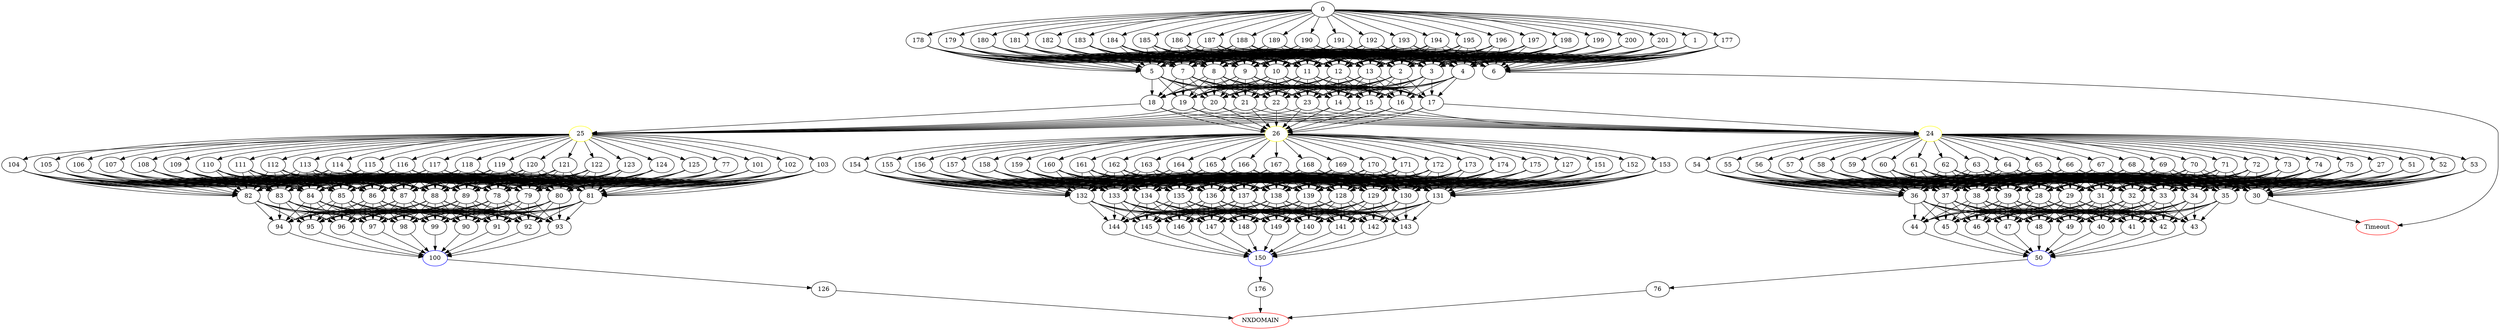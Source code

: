 digraph G {
	0 -> 1;
	0 -> 177;
	0 -> 178;
	0 -> 179;
	0 -> 180;
	0 -> 181;
	0 -> 182;
	0 -> 183;
	0 -> 184;
	0 -> 185;
	0 -> 186;
	0 -> 187;
	0 -> 188;
	0 -> 189;
	0 -> 190;
	0 -> 191;
	0 -> 192;
	0 -> 193;
	0 -> 194;
	0 -> 195;
	0 -> 196;
	0 -> 197;
	0 -> 198;
	0 -> 199;
	0 -> 200;
	0 -> 201;
	1 -> 2;
	1 -> 3;
	1 -> 4;
	1 -> 5;
	1 -> 6;
	1 -> 7;
	1 -> 8;
	1 -> 9;
	1 -> 10;
	1 -> 11;
	1 -> 12;
	1 -> 13;
	2 -> 14;
	2 -> 15;
	2 -> 16;
	2 -> 17;
	2 -> 18;
	2 -> 19;
	2 -> 20;
	2 -> 21;
	2 -> 22;
	2 -> 23;
	3 -> 14;
	3 -> 15;
	3 -> 16;
	3 -> 17;
	3 -> 18;
	3 -> 19;
	3 -> 20;
	3 -> 21;
	3 -> 22;
	3 -> 23;
	4 -> 14;
	4 -> 15;
	4 -> 16;
	4 -> 17;
	4 -> 18;
	4 -> 19;
	4 -> 20;
	4 -> 21;
	4 -> 22;
	4 -> 23;
	5 -> 14;
	5 -> 15;
	5 -> 16;
	5 -> 17;
	5 -> 18;
	5 -> 19;
	5 -> 20;
	5 -> 21;
	5 -> 22;
	5 -> 23;
	6 -> "Timeout";
Timeout [color=red];
	7 -> 14;
	7 -> 15;
	7 -> 16;
	7 -> 17;
	7 -> 18;
	7 -> 19;
	7 -> 20;
	7 -> 21;
	7 -> 22;
	7 -> 23;
	8 -> 14;
	8 -> 15;
	8 -> 16;
	8 -> 17;
	8 -> 18;
	8 -> 19;
	8 -> 20;
	8 -> 21;
	8 -> 22;
	8 -> 23;
	9 -> 14;
	9 -> 15;
	9 -> 16;
	9 -> 17;
	9 -> 18;
	9 -> 19;
	9 -> 20;
	9 -> 21;
	9 -> 22;
	9 -> 23;
	10 -> 14;
	10 -> 15;
	10 -> 16;
	10 -> 17;
	10 -> 18;
	10 -> 19;
	10 -> 20;
	10 -> 21;
	10 -> 22;
	10 -> 23;
	11 -> 14;
	11 -> 15;
	11 -> 16;
	11 -> 17;
	11 -> 18;
	11 -> 19;
	11 -> 20;
	11 -> 21;
	11 -> 22;
	11 -> 23;
	12 -> 14;
	12 -> 15;
	12 -> 16;
	12 -> 17;
	12 -> 18;
	12 -> 19;
	12 -> 20;
	12 -> 21;
	12 -> 22;
	12 -> 23;
	13 -> 14;
	13 -> 15;
	13 -> 16;
	13 -> 17;
	13 -> 18;
	13 -> 19;
	13 -> 20;
	13 -> 21;
	13 -> 22;
	13 -> 23;
	14 -> "24";
24 [color=yellow];
	14 -> "25";
25 [color=yellow];
	14 -> "26";
26 [color=yellow];
	15 -> "24";
24 [color=yellow];
	15 -> "25";
25 [color=yellow];
	15 -> "26";
26 [color=yellow];
	16 -> "24";
24 [color=yellow];
	16 -> "25";
25 [color=yellow];
	16 -> "26";
26 [color=yellow];
	17 -> "24";
24 [color=yellow];
	17 -> "25";
25 [color=yellow];
	17 -> "26";
26 [color=yellow];
	18 -> "24";
24 [color=yellow];
	18 -> "25";
25 [color=yellow];
	18 -> "26";
26 [color=yellow];
	19 -> "24";
24 [color=yellow];
	19 -> "25";
25 [color=yellow];
	19 -> "26";
26 [color=yellow];
	20 -> "24";
24 [color=yellow];
	20 -> "25";
25 [color=yellow];
	20 -> "26";
26 [color=yellow];
	21 -> "24";
24 [color=yellow];
	21 -> "25";
25 [color=yellow];
	21 -> "26";
26 [color=yellow];
	22 -> "24";
24 [color=yellow];
	22 -> "25";
25 [color=yellow];
	22 -> "26";
26 [color=yellow];
	23 -> "24";
24 [color=yellow];
	23 -> "25";
25 [color=yellow];
	23 -> "26";
26 [color=yellow];
	24 -> 27;
	24 -> 51;
	24 -> 52;
	24 -> 53;
	24 -> 54;
	24 -> 55;
	24 -> 56;
	24 -> 57;
	24 -> 58;
	24 -> 59;
	24 -> 60;
	24 -> 61;
	24 -> 62;
	24 -> 63;
	24 -> 64;
	24 -> 65;
	24 -> 66;
	24 -> 67;
	24 -> 68;
	24 -> 69;
	24 -> 70;
	24 -> 71;
	24 -> 72;
	24 -> 73;
	24 -> 74;
	24 -> 75;
	25 -> 77;
	25 -> 101;
	25 -> 102;
	25 -> 103;
	25 -> 104;
	25 -> 105;
	25 -> 106;
	25 -> 107;
	25 -> 108;
	25 -> 109;
	25 -> 110;
	25 -> 111;
	25 -> 112;
	25 -> 113;
	25 -> 114;
	25 -> 115;
	25 -> 116;
	25 -> 117;
	25 -> 118;
	25 -> 119;
	25 -> 120;
	25 -> 121;
	25 -> 122;
	25 -> 123;
	25 -> 124;
	25 -> 125;
	26 -> 127;
	26 -> 151;
	26 -> 152;
	26 -> 153;
	26 -> 154;
	26 -> 155;
	26 -> 156;
	26 -> 157;
	26 -> 158;
	26 -> 159;
	26 -> 160;
	26 -> 161;
	26 -> 162;
	26 -> 163;
	26 -> 164;
	26 -> 165;
	26 -> 166;
	26 -> 167;
	26 -> 168;
	26 -> 169;
	26 -> 170;
	26 -> 171;
	26 -> 172;
	26 -> 173;
	26 -> 174;
	26 -> 175;
	27 -> 28;
	27 -> 29;
	27 -> 30;
	27 -> 31;
	27 -> 32;
	27 -> 33;
	27 -> 34;
	27 -> 35;
	27 -> 36;
	27 -> 37;
	27 -> 38;
	27 -> 39;
	28 -> 40;
	28 -> 41;
	28 -> 42;
	28 -> 43;
	28 -> 44;
	28 -> 45;
	28 -> 46;
	28 -> 47;
	28 -> 48;
	28 -> 49;
	29 -> 40;
	29 -> 41;
	29 -> 42;
	29 -> 43;
	29 -> 44;
	29 -> 45;
	29 -> 46;
	29 -> 47;
	29 -> 48;
	29 -> 49;
	30 -> "Timeout";
Timeout [color=red];
	31 -> 40;
	31 -> 41;
	31 -> 42;
	31 -> 43;
	31 -> 44;
	31 -> 45;
	31 -> 46;
	31 -> 47;
	31 -> 48;
	31 -> 49;
	32 -> 40;
	32 -> 41;
	32 -> 42;
	32 -> 43;
	32 -> 44;
	32 -> 45;
	32 -> 46;
	32 -> 47;
	32 -> 48;
	32 -> 49;
	33 -> 40;
	33 -> 41;
	33 -> 42;
	33 -> 43;
	33 -> 44;
	33 -> 45;
	33 -> 46;
	33 -> 47;
	33 -> 48;
	33 -> 49;
	34 -> 40;
	34 -> 41;
	34 -> 42;
	34 -> 43;
	34 -> 44;
	34 -> 45;
	34 -> 46;
	34 -> 47;
	34 -> 48;
	34 -> 49;
	35 -> 40;
	35 -> 41;
	35 -> 42;
	35 -> 43;
	35 -> 44;
	35 -> 45;
	35 -> 46;
	35 -> 47;
	35 -> 48;
	35 -> 49;
	36 -> 40;
	36 -> 41;
	36 -> 42;
	36 -> 43;
	36 -> 44;
	36 -> 45;
	36 -> 46;
	36 -> 47;
	36 -> 48;
	36 -> 49;
	37 -> 40;
	37 -> 41;
	37 -> 42;
	37 -> 43;
	37 -> 44;
	37 -> 45;
	37 -> 46;
	37 -> 47;
	37 -> 48;
	37 -> 49;
	38 -> 40;
	38 -> 41;
	38 -> 42;
	38 -> 43;
	38 -> 44;
	38 -> 45;
	38 -> 46;
	38 -> 47;
	38 -> 48;
	38 -> 49;
	39 -> 40;
	39 -> 41;
	39 -> 42;
	39 -> 43;
	39 -> 44;
	39 -> 45;
	39 -> 46;
	39 -> 47;
	39 -> 48;
	39 -> 49;
	40 -> "50";
50 [color=blue];
	41 -> "50";
50 [color=blue];
	42 -> "50";
50 [color=blue];
	43 -> "50";
50 [color=blue];
	44 -> "50";
50 [color=blue];
	45 -> "50";
50 [color=blue];
	46 -> "50";
50 [color=blue];
	47 -> "50";
50 [color=blue];
	48 -> "50";
50 [color=blue];
	49 -> "50";
50 [color=blue];
	50 -> 76;
	51 -> 28;
	51 -> 29;
	51 -> 30;
	51 -> 31;
	51 -> 32;
	51 -> 33;
	51 -> 34;
	51 -> 35;
	51 -> 36;
	51 -> 37;
	51 -> 38;
	51 -> 39;
	52 -> 28;
	52 -> 29;
	52 -> 30;
	52 -> 31;
	52 -> 32;
	52 -> 33;
	52 -> 34;
	52 -> 35;
	52 -> 36;
	52 -> 37;
	52 -> 38;
	52 -> 39;
	53 -> 28;
	53 -> 29;
	53 -> 30;
	53 -> 31;
	53 -> 32;
	53 -> 33;
	53 -> 34;
	53 -> 35;
	53 -> 36;
	53 -> 37;
	53 -> 38;
	53 -> 39;
	54 -> 28;
	54 -> 29;
	54 -> 30;
	54 -> 31;
	54 -> 32;
	54 -> 33;
	54 -> 34;
	54 -> 35;
	54 -> 36;
	54 -> 37;
	54 -> 38;
	54 -> 39;
	55 -> 28;
	55 -> 29;
	55 -> 30;
	55 -> 31;
	55 -> 32;
	55 -> 33;
	55 -> 34;
	55 -> 35;
	55 -> 36;
	55 -> 37;
	55 -> 38;
	55 -> 39;
	56 -> 28;
	56 -> 29;
	56 -> 30;
	56 -> 31;
	56 -> 32;
	56 -> 33;
	56 -> 34;
	56 -> 35;
	56 -> 36;
	56 -> 37;
	56 -> 38;
	56 -> 39;
	57 -> 28;
	57 -> 29;
	57 -> 30;
	57 -> 31;
	57 -> 32;
	57 -> 33;
	57 -> 34;
	57 -> 35;
	57 -> 36;
	57 -> 37;
	57 -> 38;
	57 -> 39;
	58 -> 28;
	58 -> 29;
	58 -> 30;
	58 -> 31;
	58 -> 32;
	58 -> 33;
	58 -> 34;
	58 -> 35;
	58 -> 36;
	58 -> 37;
	58 -> 38;
	58 -> 39;
	59 -> 28;
	59 -> 29;
	59 -> 30;
	59 -> 31;
	59 -> 32;
	59 -> 33;
	59 -> 34;
	59 -> 35;
	59 -> 36;
	59 -> 37;
	59 -> 38;
	59 -> 39;
	60 -> 28;
	60 -> 29;
	60 -> 30;
	60 -> 31;
	60 -> 32;
	60 -> 33;
	60 -> 34;
	60 -> 35;
	60 -> 36;
	60 -> 37;
	60 -> 38;
	60 -> 39;
	61 -> 28;
	61 -> 29;
	61 -> 30;
	61 -> 31;
	61 -> 32;
	61 -> 33;
	61 -> 34;
	61 -> 35;
	61 -> 36;
	61 -> 37;
	61 -> 38;
	61 -> 39;
	62 -> 28;
	62 -> 29;
	62 -> 30;
	62 -> 31;
	62 -> 32;
	62 -> 33;
	62 -> 34;
	62 -> 35;
	62 -> 36;
	62 -> 37;
	62 -> 38;
	62 -> 39;
	63 -> 28;
	63 -> 29;
	63 -> 30;
	63 -> 31;
	63 -> 32;
	63 -> 33;
	63 -> 34;
	63 -> 35;
	63 -> 36;
	63 -> 37;
	63 -> 38;
	63 -> 39;
	64 -> 28;
	64 -> 29;
	64 -> 30;
	64 -> 31;
	64 -> 32;
	64 -> 33;
	64 -> 34;
	64 -> 35;
	64 -> 36;
	64 -> 37;
	64 -> 38;
	64 -> 39;
	65 -> 28;
	65 -> 29;
	65 -> 30;
	65 -> 31;
	65 -> 32;
	65 -> 33;
	65 -> 34;
	65 -> 35;
	65 -> 36;
	65 -> 37;
	65 -> 38;
	65 -> 39;
	66 -> 28;
	66 -> 29;
	66 -> 30;
	66 -> 31;
	66 -> 32;
	66 -> 33;
	66 -> 34;
	66 -> 35;
	66 -> 36;
	66 -> 37;
	66 -> 38;
	66 -> 39;
	67 -> 28;
	67 -> 29;
	67 -> 30;
	67 -> 31;
	67 -> 32;
	67 -> 33;
	67 -> 34;
	67 -> 35;
	67 -> 36;
	67 -> 37;
	67 -> 38;
	67 -> 39;
	68 -> 28;
	68 -> 29;
	68 -> 30;
	68 -> 31;
	68 -> 32;
	68 -> 33;
	68 -> 34;
	68 -> 35;
	68 -> 36;
	68 -> 37;
	68 -> 38;
	68 -> 39;
	69 -> 28;
	69 -> 29;
	69 -> 30;
	69 -> 31;
	69 -> 32;
	69 -> 33;
	69 -> 34;
	69 -> 35;
	69 -> 36;
	69 -> 37;
	69 -> 38;
	69 -> 39;
	70 -> 28;
	70 -> 29;
	70 -> 30;
	70 -> 31;
	70 -> 32;
	70 -> 33;
	70 -> 34;
	70 -> 35;
	70 -> 36;
	70 -> 37;
	70 -> 38;
	70 -> 39;
	71 -> 28;
	71 -> 29;
	71 -> 30;
	71 -> 31;
	71 -> 32;
	71 -> 33;
	71 -> 34;
	71 -> 35;
	71 -> 36;
	71 -> 37;
	71 -> 38;
	71 -> 39;
	72 -> 28;
	72 -> 29;
	72 -> 30;
	72 -> 31;
	72 -> 32;
	72 -> 33;
	72 -> 34;
	72 -> 35;
	72 -> 36;
	72 -> 37;
	72 -> 38;
	72 -> 39;
	73 -> 28;
	73 -> 29;
	73 -> 30;
	73 -> 31;
	73 -> 32;
	73 -> 33;
	73 -> 34;
	73 -> 35;
	73 -> 36;
	73 -> 37;
	73 -> 38;
	73 -> 39;
	74 -> 28;
	74 -> 29;
	74 -> 30;
	74 -> 31;
	74 -> 32;
	74 -> 33;
	74 -> 34;
	74 -> 35;
	74 -> 36;
	74 -> 37;
	74 -> 38;
	74 -> 39;
	75 -> 28;
	75 -> 29;
	75 -> 30;
	75 -> 31;
	75 -> 32;
	75 -> 33;
	75 -> 34;
	75 -> 35;
	75 -> 36;
	75 -> 37;
	75 -> 38;
	75 -> 39;
	76 -> "NXDOMAIN";
NXDOMAIN [color=red];
	77 -> 78;
	77 -> 79;
	77 -> 80;
	77 -> 81;
	77 -> 82;
	77 -> 83;
	77 -> 84;
	77 -> 85;
	77 -> 86;
	77 -> 87;
	77 -> 88;
	77 -> 89;
	78 -> 90;
	78 -> 91;
	78 -> 92;
	78 -> 93;
	78 -> 94;
	78 -> 95;
	78 -> 96;
	78 -> 97;
	78 -> 98;
	78 -> 99;
	79 -> 90;
	79 -> 91;
	79 -> 92;
	79 -> 93;
	79 -> 94;
	79 -> 95;
	79 -> 96;
	79 -> 97;
	79 -> 98;
	79 -> 99;
	80 -> 90;
	80 -> 91;
	80 -> 92;
	80 -> 93;
	80 -> 94;
	80 -> 95;
	80 -> 96;
	80 -> 97;
	80 -> 98;
	80 -> 99;
	81 -> 90;
	81 -> 91;
	81 -> 92;
	81 -> 93;
	81 -> 94;
	81 -> 95;
	81 -> 96;
	81 -> 97;
	81 -> 98;
	81 -> 99;
	82 -> 90;
	82 -> 91;
	82 -> 92;
	82 -> 93;
	82 -> 94;
	82 -> 95;
	82 -> 96;
	82 -> 97;
	82 -> 98;
	82 -> 99;
	83 -> 90;
	83 -> 91;
	83 -> 92;
	83 -> 93;
	83 -> 94;
	83 -> 95;
	83 -> 96;
	83 -> 97;
	83 -> 98;
	83 -> 99;
	84 -> 90;
	84 -> 91;
	84 -> 92;
	84 -> 93;
	84 -> 94;
	84 -> 95;
	84 -> 96;
	84 -> 97;
	84 -> 98;
	84 -> 99;
	85 -> 90;
	85 -> 91;
	85 -> 92;
	85 -> 93;
	85 -> 94;
	85 -> 95;
	85 -> 96;
	85 -> 97;
	85 -> 98;
	85 -> 99;
	86 -> 90;
	86 -> 91;
	86 -> 92;
	86 -> 93;
	86 -> 94;
	86 -> 95;
	86 -> 96;
	86 -> 97;
	86 -> 98;
	86 -> 99;
	87 -> 90;
	87 -> 91;
	87 -> 92;
	87 -> 93;
	87 -> 94;
	87 -> 95;
	87 -> 96;
	87 -> 97;
	87 -> 98;
	87 -> 99;
	88 -> 90;
	88 -> 91;
	88 -> 92;
	88 -> 93;
	88 -> 94;
	88 -> 95;
	88 -> 96;
	88 -> 97;
	88 -> 98;
	88 -> 99;
	89 -> 90;
	89 -> 91;
	89 -> 92;
	89 -> 93;
	89 -> 94;
	89 -> 95;
	89 -> 96;
	89 -> 97;
	89 -> 98;
	89 -> 99;
	90 -> "100";
100 [color=blue];
	91 -> "100";
100 [color=blue];
	92 -> "100";
100 [color=blue];
	93 -> "100";
100 [color=blue];
	94 -> "100";
100 [color=blue];
	95 -> "100";
100 [color=blue];
	96 -> "100";
100 [color=blue];
	97 -> "100";
100 [color=blue];
	98 -> "100";
100 [color=blue];
	99 -> "100";
100 [color=blue];
	100 -> 126;
	101 -> 78;
	101 -> 79;
	101 -> 80;
	101 -> 81;
	101 -> 82;
	101 -> 83;
	101 -> 84;
	101 -> 85;
	101 -> 86;
	101 -> 87;
	101 -> 88;
	101 -> 89;
	102 -> 78;
	102 -> 79;
	102 -> 80;
	102 -> 81;
	102 -> 82;
	102 -> 83;
	102 -> 84;
	102 -> 85;
	102 -> 86;
	102 -> 87;
	102 -> 88;
	102 -> 89;
	103 -> 78;
	103 -> 79;
	103 -> 80;
	103 -> 81;
	103 -> 82;
	103 -> 83;
	103 -> 84;
	103 -> 85;
	103 -> 86;
	103 -> 87;
	103 -> 88;
	103 -> 89;
	104 -> 78;
	104 -> 79;
	104 -> 80;
	104 -> 81;
	104 -> 82;
	104 -> 83;
	104 -> 84;
	104 -> 85;
	104 -> 86;
	104 -> 87;
	104 -> 88;
	104 -> 89;
	105 -> 78;
	105 -> 79;
	105 -> 80;
	105 -> 81;
	105 -> 82;
	105 -> 83;
	105 -> 84;
	105 -> 85;
	105 -> 86;
	105 -> 87;
	105 -> 88;
	105 -> 89;
	106 -> 78;
	106 -> 79;
	106 -> 80;
	106 -> 81;
	106 -> 82;
	106 -> 83;
	106 -> 84;
	106 -> 85;
	106 -> 86;
	106 -> 87;
	106 -> 88;
	106 -> 89;
	107 -> 78;
	107 -> 79;
	107 -> 80;
	107 -> 81;
	107 -> 82;
	107 -> 83;
	107 -> 84;
	107 -> 85;
	107 -> 86;
	107 -> 87;
	107 -> 88;
	107 -> 89;
	108 -> 78;
	108 -> 79;
	108 -> 80;
	108 -> 81;
	108 -> 82;
	108 -> 83;
	108 -> 84;
	108 -> 85;
	108 -> 86;
	108 -> 87;
	108 -> 88;
	108 -> 89;
	109 -> 78;
	109 -> 79;
	109 -> 80;
	109 -> 81;
	109 -> 82;
	109 -> 83;
	109 -> 84;
	109 -> 85;
	109 -> 86;
	109 -> 87;
	109 -> 88;
	109 -> 89;
	110 -> 78;
	110 -> 79;
	110 -> 80;
	110 -> 81;
	110 -> 82;
	110 -> 83;
	110 -> 84;
	110 -> 85;
	110 -> 86;
	110 -> 87;
	110 -> 88;
	110 -> 89;
	111 -> 78;
	111 -> 79;
	111 -> 80;
	111 -> 81;
	111 -> 82;
	111 -> 83;
	111 -> 84;
	111 -> 85;
	111 -> 86;
	111 -> 87;
	111 -> 88;
	111 -> 89;
	112 -> 78;
	112 -> 79;
	112 -> 80;
	112 -> 81;
	112 -> 82;
	112 -> 83;
	112 -> 84;
	112 -> 85;
	112 -> 86;
	112 -> 87;
	112 -> 88;
	112 -> 89;
	113 -> 78;
	113 -> 79;
	113 -> 80;
	113 -> 81;
	113 -> 82;
	113 -> 83;
	113 -> 84;
	113 -> 85;
	113 -> 86;
	113 -> 87;
	113 -> 88;
	113 -> 89;
	114 -> 78;
	114 -> 79;
	114 -> 80;
	114 -> 81;
	114 -> 82;
	114 -> 83;
	114 -> 84;
	114 -> 85;
	114 -> 86;
	114 -> 87;
	114 -> 88;
	114 -> 89;
	115 -> 78;
	115 -> 79;
	115 -> 80;
	115 -> 81;
	115 -> 82;
	115 -> 83;
	115 -> 84;
	115 -> 85;
	115 -> 86;
	115 -> 87;
	115 -> 88;
	115 -> 89;
	116 -> 78;
	116 -> 79;
	116 -> 80;
	116 -> 81;
	116 -> 82;
	116 -> 83;
	116 -> 84;
	116 -> 85;
	116 -> 86;
	116 -> 87;
	116 -> 88;
	116 -> 89;
	117 -> 78;
	117 -> 79;
	117 -> 80;
	117 -> 81;
	117 -> 82;
	117 -> 83;
	117 -> 84;
	117 -> 85;
	117 -> 86;
	117 -> 87;
	117 -> 88;
	117 -> 89;
	118 -> 78;
	118 -> 79;
	118 -> 80;
	118 -> 81;
	118 -> 82;
	118 -> 83;
	118 -> 84;
	118 -> 85;
	118 -> 86;
	118 -> 87;
	118 -> 88;
	118 -> 89;
	119 -> 78;
	119 -> 79;
	119 -> 80;
	119 -> 81;
	119 -> 82;
	119 -> 83;
	119 -> 84;
	119 -> 85;
	119 -> 86;
	119 -> 87;
	119 -> 88;
	119 -> 89;
	120 -> 78;
	120 -> 79;
	120 -> 80;
	120 -> 81;
	120 -> 82;
	120 -> 83;
	120 -> 84;
	120 -> 85;
	120 -> 86;
	120 -> 87;
	120 -> 88;
	120 -> 89;
	121 -> 78;
	121 -> 79;
	121 -> 80;
	121 -> 81;
	121 -> 82;
	121 -> 83;
	121 -> 84;
	121 -> 85;
	121 -> 86;
	121 -> 87;
	121 -> 88;
	121 -> 89;
	122 -> 78;
	122 -> 79;
	122 -> 80;
	122 -> 81;
	122 -> 82;
	122 -> 83;
	122 -> 84;
	122 -> 85;
	122 -> 86;
	122 -> 87;
	122 -> 88;
	122 -> 89;
	123 -> 78;
	123 -> 79;
	123 -> 80;
	123 -> 81;
	123 -> 82;
	123 -> 83;
	123 -> 84;
	123 -> 85;
	123 -> 86;
	123 -> 87;
	123 -> 88;
	123 -> 89;
	124 -> 78;
	124 -> 79;
	124 -> 80;
	124 -> 81;
	124 -> 82;
	124 -> 83;
	124 -> 84;
	124 -> 85;
	124 -> 86;
	124 -> 87;
	124 -> 88;
	124 -> 89;
	125 -> 78;
	125 -> 79;
	125 -> 80;
	125 -> 81;
	125 -> 82;
	125 -> 83;
	125 -> 84;
	125 -> 85;
	125 -> 86;
	125 -> 87;
	125 -> 88;
	125 -> 89;
	126 -> "NXDOMAIN";
NXDOMAIN [color=red];
	127 -> 128;
	127 -> 129;
	127 -> 130;
	127 -> 131;
	127 -> 132;
	127 -> 133;
	127 -> 134;
	127 -> 135;
	127 -> 136;
	127 -> 137;
	127 -> 138;
	127 -> 139;
	128 -> 140;
	128 -> 141;
	128 -> 142;
	128 -> 143;
	128 -> 144;
	128 -> 145;
	128 -> 146;
	128 -> 147;
	128 -> 148;
	128 -> 149;
	129 -> 140;
	129 -> 141;
	129 -> 142;
	129 -> 143;
	129 -> 144;
	129 -> 145;
	129 -> 146;
	129 -> 147;
	129 -> 148;
	129 -> 149;
	130 -> 140;
	130 -> 141;
	130 -> 142;
	130 -> 143;
	130 -> 144;
	130 -> 145;
	130 -> 146;
	130 -> 147;
	130 -> 148;
	130 -> 149;
	131 -> 140;
	131 -> 141;
	131 -> 142;
	131 -> 143;
	131 -> 144;
	131 -> 145;
	131 -> 146;
	131 -> 147;
	131 -> 148;
	131 -> 149;
	132 -> 140;
	132 -> 141;
	132 -> 142;
	132 -> 143;
	132 -> 144;
	132 -> 145;
	132 -> 146;
	132 -> 147;
	132 -> 148;
	132 -> 149;
	133 -> 140;
	133 -> 141;
	133 -> 142;
	133 -> 143;
	133 -> 144;
	133 -> 145;
	133 -> 146;
	133 -> 147;
	133 -> 148;
	133 -> 149;
	134 -> 140;
	134 -> 141;
	134 -> 142;
	134 -> 143;
	134 -> 144;
	134 -> 145;
	134 -> 146;
	134 -> 147;
	134 -> 148;
	134 -> 149;
	135 -> 140;
	135 -> 141;
	135 -> 142;
	135 -> 143;
	135 -> 144;
	135 -> 145;
	135 -> 146;
	135 -> 147;
	135 -> 148;
	135 -> 149;
	136 -> 140;
	136 -> 141;
	136 -> 142;
	136 -> 143;
	136 -> 144;
	136 -> 145;
	136 -> 146;
	136 -> 147;
	136 -> 148;
	136 -> 149;
	137 -> 140;
	137 -> 141;
	137 -> 142;
	137 -> 143;
	137 -> 144;
	137 -> 145;
	137 -> 146;
	137 -> 147;
	137 -> 148;
	137 -> 149;
	138 -> 140;
	138 -> 141;
	138 -> 142;
	138 -> 143;
	138 -> 144;
	138 -> 145;
	138 -> 146;
	138 -> 147;
	138 -> 148;
	138 -> 149;
	139 -> 140;
	139 -> 141;
	139 -> 142;
	139 -> 143;
	139 -> 144;
	139 -> 145;
	139 -> 146;
	139 -> 147;
	139 -> 148;
	139 -> 149;
	140 -> "150";
150 [color=blue];
	141 -> "150";
150 [color=blue];
	142 -> "150";
150 [color=blue];
	143 -> "150";
150 [color=blue];
	144 -> "150";
150 [color=blue];
	145 -> "150";
150 [color=blue];
	146 -> "150";
150 [color=blue];
	147 -> "150";
150 [color=blue];
	148 -> "150";
150 [color=blue];
	149 -> "150";
150 [color=blue];
	150 -> 176;
	151 -> 128;
	151 -> 129;
	151 -> 130;
	151 -> 131;
	151 -> 132;
	151 -> 133;
	151 -> 134;
	151 -> 135;
	151 -> 136;
	151 -> 137;
	151 -> 138;
	151 -> 139;
	152 -> 128;
	152 -> 129;
	152 -> 130;
	152 -> 131;
	152 -> 132;
	152 -> 133;
	152 -> 134;
	152 -> 135;
	152 -> 136;
	152 -> 137;
	152 -> 138;
	152 -> 139;
	153 -> 128;
	153 -> 129;
	153 -> 130;
	153 -> 131;
	153 -> 132;
	153 -> 133;
	153 -> 134;
	153 -> 135;
	153 -> 136;
	153 -> 137;
	153 -> 138;
	153 -> 139;
	154 -> 128;
	154 -> 129;
	154 -> 130;
	154 -> 131;
	154 -> 132;
	154 -> 133;
	154 -> 134;
	154 -> 135;
	154 -> 136;
	154 -> 137;
	154 -> 138;
	154 -> 139;
	155 -> 128;
	155 -> 129;
	155 -> 130;
	155 -> 131;
	155 -> 132;
	155 -> 133;
	155 -> 134;
	155 -> 135;
	155 -> 136;
	155 -> 137;
	155 -> 138;
	155 -> 139;
	156 -> 128;
	156 -> 129;
	156 -> 130;
	156 -> 131;
	156 -> 132;
	156 -> 133;
	156 -> 134;
	156 -> 135;
	156 -> 136;
	156 -> 137;
	156 -> 138;
	156 -> 139;
	157 -> 128;
	157 -> 129;
	157 -> 130;
	157 -> 131;
	157 -> 132;
	157 -> 133;
	157 -> 134;
	157 -> 135;
	157 -> 136;
	157 -> 137;
	157 -> 138;
	157 -> 139;
	158 -> 128;
	158 -> 129;
	158 -> 130;
	158 -> 131;
	158 -> 132;
	158 -> 133;
	158 -> 134;
	158 -> 135;
	158 -> 136;
	158 -> 137;
	158 -> 138;
	158 -> 139;
	159 -> 128;
	159 -> 129;
	159 -> 130;
	159 -> 131;
	159 -> 132;
	159 -> 133;
	159 -> 134;
	159 -> 135;
	159 -> 136;
	159 -> 137;
	159 -> 138;
	159 -> 139;
	160 -> 128;
	160 -> 129;
	160 -> 130;
	160 -> 131;
	160 -> 132;
	160 -> 133;
	160 -> 134;
	160 -> 135;
	160 -> 136;
	160 -> 137;
	160 -> 138;
	160 -> 139;
	161 -> 128;
	161 -> 129;
	161 -> 130;
	161 -> 131;
	161 -> 132;
	161 -> 133;
	161 -> 134;
	161 -> 135;
	161 -> 136;
	161 -> 137;
	161 -> 138;
	161 -> 139;
	162 -> 128;
	162 -> 129;
	162 -> 130;
	162 -> 131;
	162 -> 132;
	162 -> 133;
	162 -> 134;
	162 -> 135;
	162 -> 136;
	162 -> 137;
	162 -> 138;
	162 -> 139;
	163 -> 128;
	163 -> 129;
	163 -> 130;
	163 -> 131;
	163 -> 132;
	163 -> 133;
	163 -> 134;
	163 -> 135;
	163 -> 136;
	163 -> 137;
	163 -> 138;
	163 -> 139;
	164 -> 128;
	164 -> 129;
	164 -> 130;
	164 -> 131;
	164 -> 132;
	164 -> 133;
	164 -> 134;
	164 -> 135;
	164 -> 136;
	164 -> 137;
	164 -> 138;
	164 -> 139;
	165 -> 128;
	165 -> 129;
	165 -> 130;
	165 -> 131;
	165 -> 132;
	165 -> 133;
	165 -> 134;
	165 -> 135;
	165 -> 136;
	165 -> 137;
	165 -> 138;
	165 -> 139;
	166 -> 128;
	166 -> 129;
	166 -> 130;
	166 -> 131;
	166 -> 132;
	166 -> 133;
	166 -> 134;
	166 -> 135;
	166 -> 136;
	166 -> 137;
	166 -> 138;
	166 -> 139;
	167 -> 128;
	167 -> 129;
	167 -> 130;
	167 -> 131;
	167 -> 132;
	167 -> 133;
	167 -> 134;
	167 -> 135;
	167 -> 136;
	167 -> 137;
	167 -> 138;
	167 -> 139;
	168 -> 128;
	168 -> 129;
	168 -> 130;
	168 -> 131;
	168 -> 132;
	168 -> 133;
	168 -> 134;
	168 -> 135;
	168 -> 136;
	168 -> 137;
	168 -> 138;
	168 -> 139;
	169 -> 128;
	169 -> 129;
	169 -> 130;
	169 -> 131;
	169 -> 132;
	169 -> 133;
	169 -> 134;
	169 -> 135;
	169 -> 136;
	169 -> 137;
	169 -> 138;
	169 -> 139;
	170 -> 128;
	170 -> 129;
	170 -> 130;
	170 -> 131;
	170 -> 132;
	170 -> 133;
	170 -> 134;
	170 -> 135;
	170 -> 136;
	170 -> 137;
	170 -> 138;
	170 -> 139;
	171 -> 128;
	171 -> 129;
	171 -> 130;
	171 -> 131;
	171 -> 132;
	171 -> 133;
	171 -> 134;
	171 -> 135;
	171 -> 136;
	171 -> 137;
	171 -> 138;
	171 -> 139;
	172 -> 128;
	172 -> 129;
	172 -> 130;
	172 -> 131;
	172 -> 132;
	172 -> 133;
	172 -> 134;
	172 -> 135;
	172 -> 136;
	172 -> 137;
	172 -> 138;
	172 -> 139;
	173 -> 128;
	173 -> 129;
	173 -> 130;
	173 -> 131;
	173 -> 132;
	173 -> 133;
	173 -> 134;
	173 -> 135;
	173 -> 136;
	173 -> 137;
	173 -> 138;
	173 -> 139;
	174 -> 128;
	174 -> 129;
	174 -> 130;
	174 -> 131;
	174 -> 132;
	174 -> 133;
	174 -> 134;
	174 -> 135;
	174 -> 136;
	174 -> 137;
	174 -> 138;
	174 -> 139;
	175 -> 128;
	175 -> 129;
	175 -> 130;
	175 -> 131;
	175 -> 132;
	175 -> 133;
	175 -> 134;
	175 -> 135;
	175 -> 136;
	175 -> 137;
	175 -> 138;
	175 -> 139;
	176 -> "NXDOMAIN";
NXDOMAIN [color=red];
	177 -> 2;
	177 -> 3;
	177 -> 4;
	177 -> 5;
	177 -> 6;
	177 -> 7;
	177 -> 8;
	177 -> 9;
	177 -> 10;
	177 -> 11;
	177 -> 12;
	177 -> 13;
	178 -> 2;
	178 -> 3;
	178 -> 4;
	178 -> 5;
	178 -> 6;
	178 -> 7;
	178 -> 8;
	178 -> 9;
	178 -> 10;
	178 -> 11;
	178 -> 12;
	178 -> 13;
	179 -> 2;
	179 -> 3;
	179 -> 4;
	179 -> 5;
	179 -> 6;
	179 -> 7;
	179 -> 8;
	179 -> 9;
	179 -> 10;
	179 -> 11;
	179 -> 12;
	179 -> 13;
	180 -> 2;
	180 -> 3;
	180 -> 4;
	180 -> 5;
	180 -> 6;
	180 -> 7;
	180 -> 8;
	180 -> 9;
	180 -> 10;
	180 -> 11;
	180 -> 12;
	180 -> 13;
	181 -> 2;
	181 -> 3;
	181 -> 4;
	181 -> 5;
	181 -> 6;
	181 -> 7;
	181 -> 8;
	181 -> 9;
	181 -> 10;
	181 -> 11;
	181 -> 12;
	181 -> 13;
	182 -> 2;
	182 -> 3;
	182 -> 4;
	182 -> 5;
	182 -> 6;
	182 -> 7;
	182 -> 8;
	182 -> 9;
	182 -> 10;
	182 -> 11;
	182 -> 12;
	182 -> 13;
	183 -> 2;
	183 -> 3;
	183 -> 4;
	183 -> 5;
	183 -> 6;
	183 -> 7;
	183 -> 8;
	183 -> 9;
	183 -> 10;
	183 -> 11;
	183 -> 12;
	183 -> 13;
	184 -> 2;
	184 -> 3;
	184 -> 4;
	184 -> 5;
	184 -> 6;
	184 -> 7;
	184 -> 8;
	184 -> 9;
	184 -> 10;
	184 -> 11;
	184 -> 12;
	184 -> 13;
	185 -> 2;
	185 -> 3;
	185 -> 4;
	185 -> 5;
	185 -> 6;
	185 -> 7;
	185 -> 8;
	185 -> 9;
	185 -> 10;
	185 -> 11;
	185 -> 12;
	185 -> 13;
	186 -> 2;
	186 -> 3;
	186 -> 4;
	186 -> 5;
	186 -> 6;
	186 -> 7;
	186 -> 8;
	186 -> 9;
	186 -> 10;
	186 -> 11;
	186 -> 12;
	186 -> 13;
	187 -> 2;
	187 -> 3;
	187 -> 4;
	187 -> 5;
	187 -> 6;
	187 -> 7;
	187 -> 8;
	187 -> 9;
	187 -> 10;
	187 -> 11;
	187 -> 12;
	187 -> 13;
	188 -> 2;
	188 -> 3;
	188 -> 4;
	188 -> 5;
	188 -> 6;
	188 -> 7;
	188 -> 8;
	188 -> 9;
	188 -> 10;
	188 -> 11;
	188 -> 12;
	188 -> 13;
	189 -> 2;
	189 -> 3;
	189 -> 4;
	189 -> 5;
	189 -> 6;
	189 -> 7;
	189 -> 8;
	189 -> 9;
	189 -> 10;
	189 -> 11;
	189 -> 12;
	189 -> 13;
	190 -> 2;
	190 -> 3;
	190 -> 4;
	190 -> 5;
	190 -> 6;
	190 -> 7;
	190 -> 8;
	190 -> 9;
	190 -> 10;
	190 -> 11;
	190 -> 12;
	190 -> 13;
	191 -> 2;
	191 -> 3;
	191 -> 4;
	191 -> 5;
	191 -> 6;
	191 -> 7;
	191 -> 8;
	191 -> 9;
	191 -> 10;
	191 -> 11;
	191 -> 12;
	191 -> 13;
	192 -> 2;
	192 -> 3;
	192 -> 4;
	192 -> 5;
	192 -> 6;
	192 -> 7;
	192 -> 8;
	192 -> 9;
	192 -> 10;
	192 -> 11;
	192 -> 12;
	192 -> 13;
	193 -> 2;
	193 -> 3;
	193 -> 4;
	193 -> 5;
	193 -> 6;
	193 -> 7;
	193 -> 8;
	193 -> 9;
	193 -> 10;
	193 -> 11;
	193 -> 12;
	193 -> 13;
	194 -> 2;
	194 -> 3;
	194 -> 4;
	194 -> 5;
	194 -> 6;
	194 -> 7;
	194 -> 8;
	194 -> 9;
	194 -> 10;
	194 -> 11;
	194 -> 12;
	194 -> 13;
	195 -> 2;
	195 -> 3;
	195 -> 4;
	195 -> 5;
	195 -> 6;
	195 -> 7;
	195 -> 8;
	195 -> 9;
	195 -> 10;
	195 -> 11;
	195 -> 12;
	195 -> 13;
	196 -> 2;
	196 -> 3;
	196 -> 4;
	196 -> 5;
	196 -> 6;
	196 -> 7;
	196 -> 8;
	196 -> 9;
	196 -> 10;
	196 -> 11;
	196 -> 12;
	196 -> 13;
	197 -> 2;
	197 -> 3;
	197 -> 4;
	197 -> 5;
	197 -> 6;
	197 -> 7;
	197 -> 8;
	197 -> 9;
	197 -> 10;
	197 -> 11;
	197 -> 12;
	197 -> 13;
	198 -> 2;
	198 -> 3;
	198 -> 4;
	198 -> 5;
	198 -> 6;
	198 -> 7;
	198 -> 8;
	198 -> 9;
	198 -> 10;
	198 -> 11;
	198 -> 12;
	198 -> 13;
	199 -> 2;
	199 -> 3;
	199 -> 4;
	199 -> 5;
	199 -> 6;
	199 -> 7;
	199 -> 8;
	199 -> 9;
	199 -> 10;
	199 -> 11;
	199 -> 12;
	199 -> 13;
	200 -> 2;
	200 -> 3;
	200 -> 4;
	200 -> 5;
	200 -> 6;
	200 -> 7;
	200 -> 8;
	200 -> 9;
	200 -> 10;
	200 -> 11;
	200 -> 12;
	200 -> 13;
	201 -> 2;
	201 -> 3;
	201 -> 4;
	201 -> 5;
	201 -> 6;
	201 -> 7;
	201 -> 8;
	201 -> 9;
	201 -> 10;
	201 -> 11;
	201 -> 12;
	201 -> 13;
}